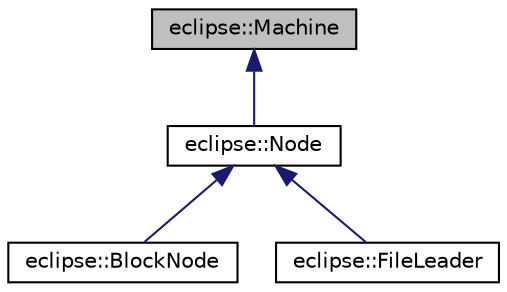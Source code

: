 digraph "eclipse::Machine"
{
  edge [fontname="Helvetica",fontsize="10",labelfontname="Helvetica",labelfontsize="10"];
  node [fontname="Helvetica",fontsize="10",shape=record];
  Node1 [label="eclipse::Machine",height=0.2,width=0.4,color="black", fillcolor="grey75", style="filled" fontcolor="black"];
  Node1 -> Node2 [dir="back",color="midnightblue",fontsize="10",style="solid",fontname="Helvetica"];
  Node2 [label="eclipse::Node",height=0.2,width=0.4,color="black", fillcolor="white", style="filled",URL="$classeclipse_1_1Node.html"];
  Node2 -> Node3 [dir="back",color="midnightblue",fontsize="10",style="solid",fontname="Helvetica"];
  Node3 [label="eclipse::BlockNode",height=0.2,width=0.4,color="black", fillcolor="white", style="filled",URL="$classeclipse_1_1BlockNode.html"];
  Node2 -> Node4 [dir="back",color="midnightblue",fontsize="10",style="solid",fontname="Helvetica"];
  Node4 [label="eclipse::FileLeader",height=0.2,width=0.4,color="black", fillcolor="white", style="filled",URL="$classeclipse_1_1FileLeader.html"];
}
